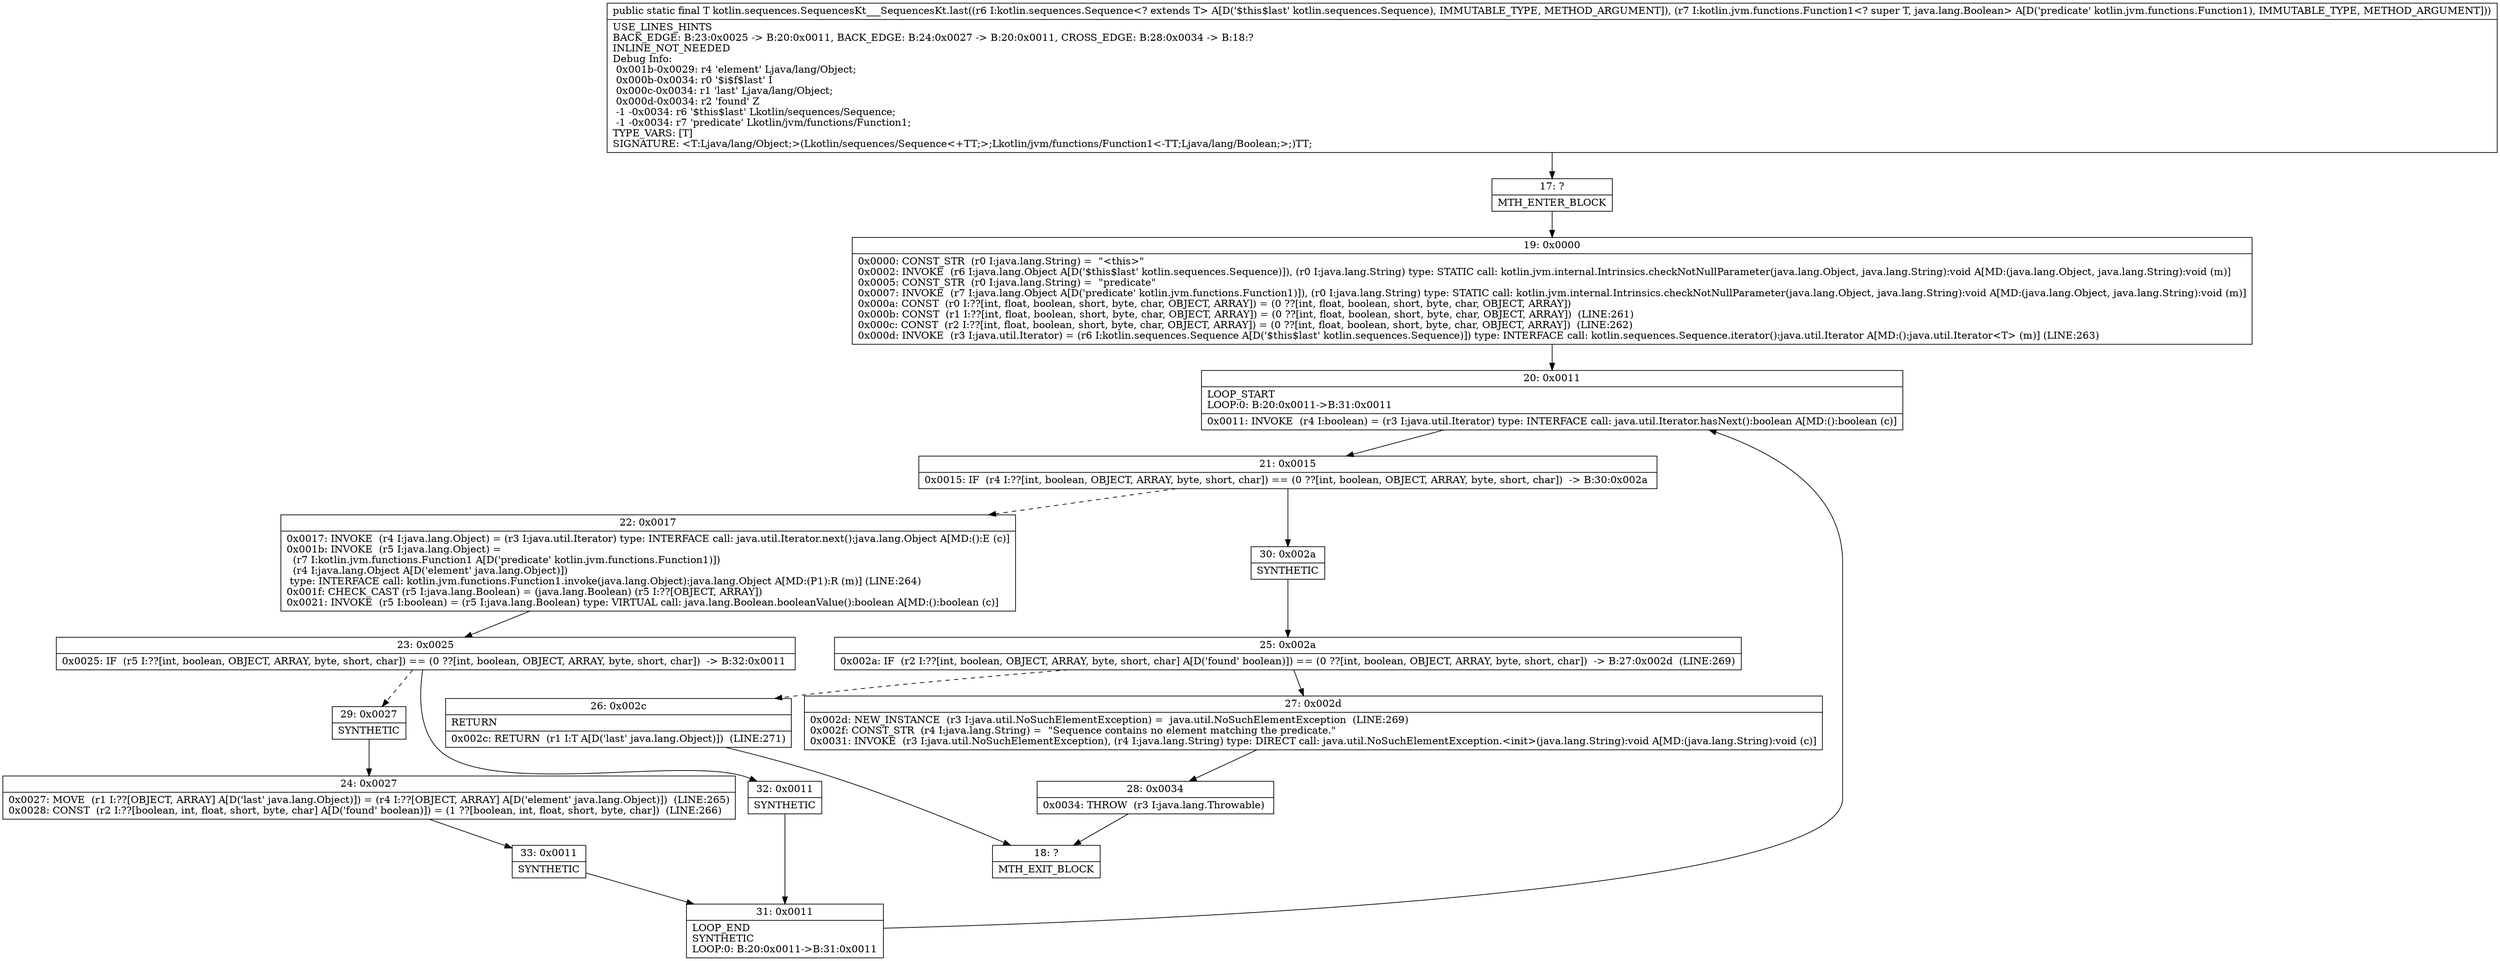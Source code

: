 digraph "CFG forkotlin.sequences.SequencesKt___SequencesKt.last(Lkotlin\/sequences\/Sequence;Lkotlin\/jvm\/functions\/Function1;)Ljava\/lang\/Object;" {
Node_17 [shape=record,label="{17\:\ ?|MTH_ENTER_BLOCK\l}"];
Node_19 [shape=record,label="{19\:\ 0x0000|0x0000: CONST_STR  (r0 I:java.lang.String) =  \"\<this\>\" \l0x0002: INVOKE  (r6 I:java.lang.Object A[D('$this$last' kotlin.sequences.Sequence)]), (r0 I:java.lang.String) type: STATIC call: kotlin.jvm.internal.Intrinsics.checkNotNullParameter(java.lang.Object, java.lang.String):void A[MD:(java.lang.Object, java.lang.String):void (m)]\l0x0005: CONST_STR  (r0 I:java.lang.String) =  \"predicate\" \l0x0007: INVOKE  (r7 I:java.lang.Object A[D('predicate' kotlin.jvm.functions.Function1)]), (r0 I:java.lang.String) type: STATIC call: kotlin.jvm.internal.Intrinsics.checkNotNullParameter(java.lang.Object, java.lang.String):void A[MD:(java.lang.Object, java.lang.String):void (m)]\l0x000a: CONST  (r0 I:??[int, float, boolean, short, byte, char, OBJECT, ARRAY]) = (0 ??[int, float, boolean, short, byte, char, OBJECT, ARRAY]) \l0x000b: CONST  (r1 I:??[int, float, boolean, short, byte, char, OBJECT, ARRAY]) = (0 ??[int, float, boolean, short, byte, char, OBJECT, ARRAY])  (LINE:261)\l0x000c: CONST  (r2 I:??[int, float, boolean, short, byte, char, OBJECT, ARRAY]) = (0 ??[int, float, boolean, short, byte, char, OBJECT, ARRAY])  (LINE:262)\l0x000d: INVOKE  (r3 I:java.util.Iterator) = (r6 I:kotlin.sequences.Sequence A[D('$this$last' kotlin.sequences.Sequence)]) type: INTERFACE call: kotlin.sequences.Sequence.iterator():java.util.Iterator A[MD:():java.util.Iterator\<T\> (m)] (LINE:263)\l}"];
Node_20 [shape=record,label="{20\:\ 0x0011|LOOP_START\lLOOP:0: B:20:0x0011\-\>B:31:0x0011\l|0x0011: INVOKE  (r4 I:boolean) = (r3 I:java.util.Iterator) type: INTERFACE call: java.util.Iterator.hasNext():boolean A[MD:():boolean (c)]\l}"];
Node_21 [shape=record,label="{21\:\ 0x0015|0x0015: IF  (r4 I:??[int, boolean, OBJECT, ARRAY, byte, short, char]) == (0 ??[int, boolean, OBJECT, ARRAY, byte, short, char])  \-\> B:30:0x002a \l}"];
Node_22 [shape=record,label="{22\:\ 0x0017|0x0017: INVOKE  (r4 I:java.lang.Object) = (r3 I:java.util.Iterator) type: INTERFACE call: java.util.Iterator.next():java.lang.Object A[MD:():E (c)]\l0x001b: INVOKE  (r5 I:java.lang.Object) = \l  (r7 I:kotlin.jvm.functions.Function1 A[D('predicate' kotlin.jvm.functions.Function1)])\l  (r4 I:java.lang.Object A[D('element' java.lang.Object)])\l type: INTERFACE call: kotlin.jvm.functions.Function1.invoke(java.lang.Object):java.lang.Object A[MD:(P1):R (m)] (LINE:264)\l0x001f: CHECK_CAST (r5 I:java.lang.Boolean) = (java.lang.Boolean) (r5 I:??[OBJECT, ARRAY]) \l0x0021: INVOKE  (r5 I:boolean) = (r5 I:java.lang.Boolean) type: VIRTUAL call: java.lang.Boolean.booleanValue():boolean A[MD:():boolean (c)]\l}"];
Node_23 [shape=record,label="{23\:\ 0x0025|0x0025: IF  (r5 I:??[int, boolean, OBJECT, ARRAY, byte, short, char]) == (0 ??[int, boolean, OBJECT, ARRAY, byte, short, char])  \-\> B:32:0x0011 \l}"];
Node_29 [shape=record,label="{29\:\ 0x0027|SYNTHETIC\l}"];
Node_24 [shape=record,label="{24\:\ 0x0027|0x0027: MOVE  (r1 I:??[OBJECT, ARRAY] A[D('last' java.lang.Object)]) = (r4 I:??[OBJECT, ARRAY] A[D('element' java.lang.Object)])  (LINE:265)\l0x0028: CONST  (r2 I:??[boolean, int, float, short, byte, char] A[D('found' boolean)]) = (1 ??[boolean, int, float, short, byte, char])  (LINE:266)\l}"];
Node_33 [shape=record,label="{33\:\ 0x0011|SYNTHETIC\l}"];
Node_31 [shape=record,label="{31\:\ 0x0011|LOOP_END\lSYNTHETIC\lLOOP:0: B:20:0x0011\-\>B:31:0x0011\l}"];
Node_32 [shape=record,label="{32\:\ 0x0011|SYNTHETIC\l}"];
Node_30 [shape=record,label="{30\:\ 0x002a|SYNTHETIC\l}"];
Node_25 [shape=record,label="{25\:\ 0x002a|0x002a: IF  (r2 I:??[int, boolean, OBJECT, ARRAY, byte, short, char] A[D('found' boolean)]) == (0 ??[int, boolean, OBJECT, ARRAY, byte, short, char])  \-\> B:27:0x002d  (LINE:269)\l}"];
Node_26 [shape=record,label="{26\:\ 0x002c|RETURN\l|0x002c: RETURN  (r1 I:T A[D('last' java.lang.Object)])  (LINE:271)\l}"];
Node_18 [shape=record,label="{18\:\ ?|MTH_EXIT_BLOCK\l}"];
Node_27 [shape=record,label="{27\:\ 0x002d|0x002d: NEW_INSTANCE  (r3 I:java.util.NoSuchElementException) =  java.util.NoSuchElementException  (LINE:269)\l0x002f: CONST_STR  (r4 I:java.lang.String) =  \"Sequence contains no element matching the predicate.\" \l0x0031: INVOKE  (r3 I:java.util.NoSuchElementException), (r4 I:java.lang.String) type: DIRECT call: java.util.NoSuchElementException.\<init\>(java.lang.String):void A[MD:(java.lang.String):void (c)]\l}"];
Node_28 [shape=record,label="{28\:\ 0x0034|0x0034: THROW  (r3 I:java.lang.Throwable) \l}"];
MethodNode[shape=record,label="{public static final T kotlin.sequences.SequencesKt___SequencesKt.last((r6 I:kotlin.sequences.Sequence\<? extends T\> A[D('$this$last' kotlin.sequences.Sequence), IMMUTABLE_TYPE, METHOD_ARGUMENT]), (r7 I:kotlin.jvm.functions.Function1\<? super T, java.lang.Boolean\> A[D('predicate' kotlin.jvm.functions.Function1), IMMUTABLE_TYPE, METHOD_ARGUMENT]))  | USE_LINES_HINTS\lBACK_EDGE: B:23:0x0025 \-\> B:20:0x0011, BACK_EDGE: B:24:0x0027 \-\> B:20:0x0011, CROSS_EDGE: B:28:0x0034 \-\> B:18:?\lINLINE_NOT_NEEDED\lDebug Info:\l  0x001b\-0x0029: r4 'element' Ljava\/lang\/Object;\l  0x000b\-0x0034: r0 '$i$f$last' I\l  0x000c\-0x0034: r1 'last' Ljava\/lang\/Object;\l  0x000d\-0x0034: r2 'found' Z\l  \-1 \-0x0034: r6 '$this$last' Lkotlin\/sequences\/Sequence;\l  \-1 \-0x0034: r7 'predicate' Lkotlin\/jvm\/functions\/Function1;\lTYPE_VARS: [T]\lSIGNATURE: \<T:Ljava\/lang\/Object;\>(Lkotlin\/sequences\/Sequence\<+TT;\>;Lkotlin\/jvm\/functions\/Function1\<\-TT;Ljava\/lang\/Boolean;\>;)TT;\l}"];
MethodNode -> Node_17;Node_17 -> Node_19;
Node_19 -> Node_20;
Node_20 -> Node_21;
Node_21 -> Node_22[style=dashed];
Node_21 -> Node_30;
Node_22 -> Node_23;
Node_23 -> Node_29[style=dashed];
Node_23 -> Node_32;
Node_29 -> Node_24;
Node_24 -> Node_33;
Node_33 -> Node_31;
Node_31 -> Node_20;
Node_32 -> Node_31;
Node_30 -> Node_25;
Node_25 -> Node_26[style=dashed];
Node_25 -> Node_27;
Node_26 -> Node_18;
Node_27 -> Node_28;
Node_28 -> Node_18;
}

